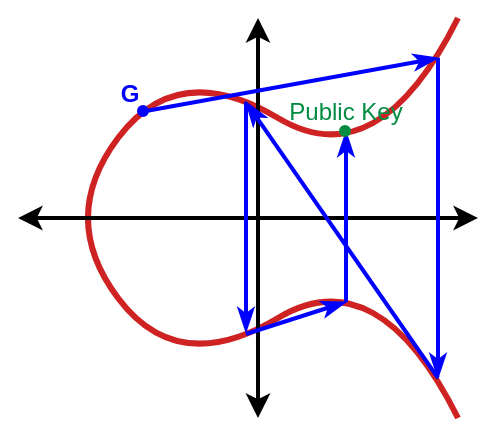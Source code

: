 <mxfile version="16.5.1" type="device"><diagram id="Z-PbX7PqXFhe1eXzzASb" name="Page-1"><mxGraphModel dx="442" dy="293" grid="1" gridSize="10" guides="1" tooltips="1" connect="1" arrows="1" fold="1" page="1" pageScale="1" pageWidth="850" pageHeight="1100" math="0" shadow="0"><root><mxCell id="0"/><mxCell id="1" parent="0"/><mxCell id="2kb4Hx_OHB_V2fO3-8Pj-1" value="" style="curved=1;endArrow=none;html=1;rounded=0;endFill=0;strokeColor=#CF2323;strokeWidth=3;" edge="1" parent="1"><mxGeometry width="50" height="50" relative="1" as="geometry"><mxPoint x="600" y="480" as="sourcePoint"/><mxPoint x="600" y="280" as="targetPoint"/><Array as="points"><mxPoint x="560" y="400"/><mxPoint x="460" y="460"/><mxPoint x="400" y="380"/><mxPoint x="460" y="300"/><mxPoint x="560" y="360"/></Array></mxGeometry></mxCell><mxCell id="2kb4Hx_OHB_V2fO3-8Pj-2" value="" style="endArrow=classic;html=1;rounded=0;startArrow=classic;startFill=1;endFill=1;strokeWidth=2;" edge="1" parent="1"><mxGeometry width="50" height="50" relative="1" as="geometry"><mxPoint x="500" y="480" as="sourcePoint"/><mxPoint x="500" y="280" as="targetPoint"/></mxGeometry></mxCell><mxCell id="2kb4Hx_OHB_V2fO3-8Pj-3" value="" style="endArrow=classic;html=1;rounded=0;startArrow=classic;startFill=1;endFill=1;strokeWidth=2;" edge="1" parent="1"><mxGeometry width="50" height="50" relative="1" as="geometry"><mxPoint x="380" y="380" as="sourcePoint"/><mxPoint x="610" y="380" as="targetPoint"/></mxGeometry></mxCell><mxCell id="2kb4Hx_OHB_V2fO3-8Pj-4" value="G" style="text;html=1;strokeColor=none;fillColor=none;align=center;verticalAlign=middle;whiteSpace=wrap;rounded=0;fontColor=#0000FF;fontStyle=1" vertex="1" parent="1"><mxGeometry x="406" y="303" width="60" height="30" as="geometry"/></mxCell><mxCell id="2kb4Hx_OHB_V2fO3-8Pj-6" value="" style="ellipse;whiteSpace=wrap;html=1;aspect=fixed;fontColor=#0000FF;fillColor=#0000FF;strokeColor=#0000FF;" vertex="1" parent="1"><mxGeometry x="440" y="324" width="5" height="5" as="geometry"/></mxCell><mxCell id="2kb4Hx_OHB_V2fO3-8Pj-7" value="" style="endArrow=none;html=1;rounded=0;fontColor=#0000FF;strokeColor=#0000FF;strokeWidth=2;entryX=0.8;entryY=0.496;entryDx=0;entryDy=0;labelBackgroundColor=#0000FF;entryPerimeter=0;endFill=0;startArrow=classicThin;startFill=1;" edge="1" parent="1" target="2kb4Hx_OHB_V2fO3-8Pj-6"><mxGeometry width="50" height="50" relative="1" as="geometry"><mxPoint x="590" y="300" as="sourcePoint"/><mxPoint x="430" y="400" as="targetPoint"/></mxGeometry></mxCell><mxCell id="2kb4Hx_OHB_V2fO3-8Pj-8" value="" style="endArrow=none;html=1;rounded=0;fontColor=#0000FF;strokeColor=#0000FF;strokeWidth=2;labelBackgroundColor=#0000FF;endFill=0;startArrow=classicThin;startFill=1;" edge="1" parent="1"><mxGeometry width="50" height="50" relative="1" as="geometry"><mxPoint x="590" y="460" as="sourcePoint"/><mxPoint x="590" y="300" as="targetPoint"/></mxGeometry></mxCell><mxCell id="2kb4Hx_OHB_V2fO3-8Pj-9" value="" style="endArrow=none;html=1;rounded=0;fontColor=#0000FF;strokeColor=#0000FF;strokeWidth=2;labelBackgroundColor=#0000FF;endFill=0;startArrow=classicThin;startFill=1;" edge="1" parent="1"><mxGeometry width="50" height="50" relative="1" as="geometry"><mxPoint x="494" y="322" as="sourcePoint"/><mxPoint x="590" y="460" as="targetPoint"/></mxGeometry></mxCell><mxCell id="2kb4Hx_OHB_V2fO3-8Pj-10" value="" style="endArrow=none;html=1;rounded=0;fontColor=#0000FF;strokeColor=#0000FF;strokeWidth=2;labelBackgroundColor=#0000FF;endFill=0;startArrow=classicThin;startFill=1;" edge="1" parent="1"><mxGeometry width="50" height="50" relative="1" as="geometry"><mxPoint x="494" y="437" as="sourcePoint"/><mxPoint x="494" y="322" as="targetPoint"/></mxGeometry></mxCell><mxCell id="2kb4Hx_OHB_V2fO3-8Pj-11" value="" style="endArrow=none;html=1;rounded=0;fontColor=#0000FF;strokeColor=#0000FF;strokeWidth=2;labelBackgroundColor=#0000FF;endFill=0;startArrow=classicThin;startFill=1;" edge="1" parent="1"><mxGeometry width="50" height="50" relative="1" as="geometry"><mxPoint x="544" y="422" as="sourcePoint"/><mxPoint x="494" y="438" as="targetPoint"/></mxGeometry></mxCell><mxCell id="2kb4Hx_OHB_V2fO3-8Pj-12" value="" style="endArrow=none;html=1;rounded=0;fontColor=#0000FF;strokeColor=#0000FF;strokeWidth=2;labelBackgroundColor=#0000FF;endFill=0;startArrow=classicThin;startFill=1;" edge="1" parent="1"><mxGeometry width="50" height="50" relative="1" as="geometry"><mxPoint x="544" y="337" as="sourcePoint"/><mxPoint x="544" y="422" as="targetPoint"/></mxGeometry></mxCell><mxCell id="2kb4Hx_OHB_V2fO3-8Pj-14" value="" style="ellipse;whiteSpace=wrap;html=1;aspect=fixed;fontColor=#018C42;fillColor=#018C42;strokeColor=#018C42;" vertex="1" parent="1"><mxGeometry x="541" y="334" width="5" height="5" as="geometry"/></mxCell><mxCell id="2kb4Hx_OHB_V2fO3-8Pj-17" value="Public Key" style="text;html=1;strokeColor=none;fillColor=none;align=center;verticalAlign=middle;whiteSpace=wrap;rounded=0;fontColor=#018C42;" vertex="1" parent="1"><mxGeometry x="513.5" y="311.5" width="60" height="30" as="geometry"/></mxCell></root></mxGraphModel></diagram></mxfile>